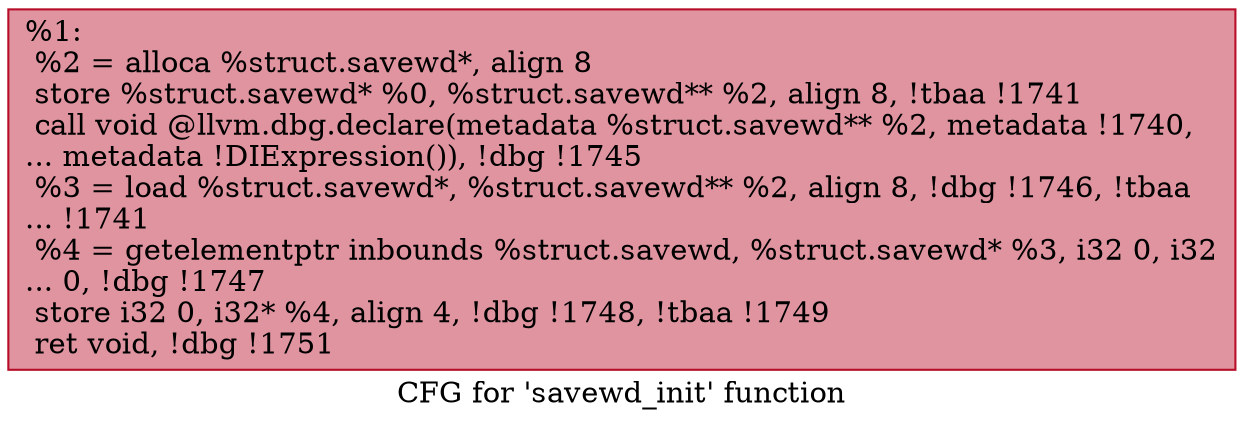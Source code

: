digraph "CFG for 'savewd_init' function" {
	label="CFG for 'savewd_init' function";

	Node0x1b289c0 [shape=record,color="#b70d28ff", style=filled, fillcolor="#b70d2870",label="{%1:\l  %2 = alloca %struct.savewd*, align 8\l  store %struct.savewd* %0, %struct.savewd** %2, align 8, !tbaa !1741\l  call void @llvm.dbg.declare(metadata %struct.savewd** %2, metadata !1740,\l... metadata !DIExpression()), !dbg !1745\l  %3 = load %struct.savewd*, %struct.savewd** %2, align 8, !dbg !1746, !tbaa\l... !1741\l  %4 = getelementptr inbounds %struct.savewd, %struct.savewd* %3, i32 0, i32\l... 0, !dbg !1747\l  store i32 0, i32* %4, align 4, !dbg !1748, !tbaa !1749\l  ret void, !dbg !1751\l}"];
}
